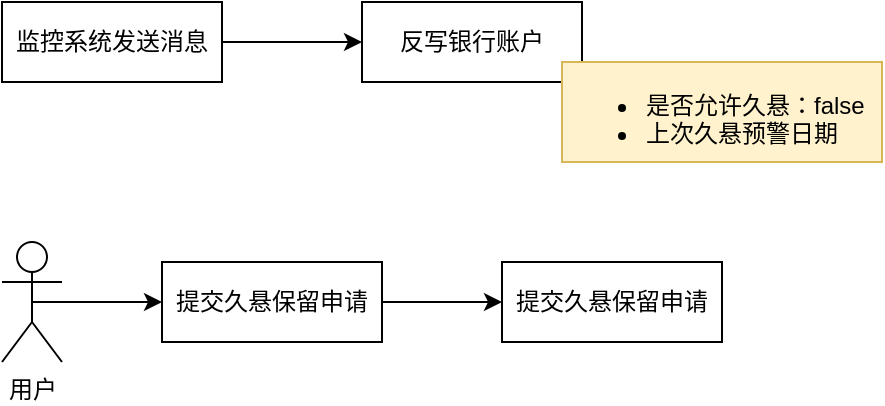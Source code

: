 <mxfile version="20.2.7" type="github">
  <diagram id="j-HlEmfjcot27JiB0SU6" name="第 1 页">
    <mxGraphModel dx="1128" dy="597" grid="1" gridSize="10" guides="1" tooltips="1" connect="1" arrows="1" fold="1" page="1" pageScale="1" pageWidth="1200" pageHeight="1600" math="0" shadow="0">
      <root>
        <mxCell id="0" />
        <mxCell id="1" parent="0" />
        <mxCell id="FO3pdwqt9bGEdR7zpiER-3" style="edgeStyle=orthogonalEdgeStyle;rounded=0;orthogonalLoop=1;jettySize=auto;html=1;" edge="1" parent="1" source="FO3pdwqt9bGEdR7zpiER-2">
          <mxGeometry relative="1" as="geometry">
            <mxPoint x="450" y="100" as="targetPoint" />
          </mxGeometry>
        </mxCell>
        <mxCell id="FO3pdwqt9bGEdR7zpiER-2" value="监控系统发送消息" style="rounded=0;whiteSpace=wrap;html=1;" vertex="1" parent="1">
          <mxGeometry x="270" y="80" width="110" height="40" as="geometry" />
        </mxCell>
        <mxCell id="FO3pdwqt9bGEdR7zpiER-4" value="反写银行账户" style="rounded=0;whiteSpace=wrap;html=1;" vertex="1" parent="1">
          <mxGeometry x="450" y="80" width="110" height="40" as="geometry" />
        </mxCell>
        <mxCell id="FO3pdwqt9bGEdR7zpiER-5" value="&lt;ul&gt;&lt;li&gt;&lt;span style=&quot;background-color: initial;&quot;&gt;是否允许久悬：false&lt;/span&gt;&lt;br&gt;&lt;/li&gt;&lt;li&gt;上次久悬预警日期&lt;/li&gt;&lt;/ul&gt;" style="text;html=1;whiteSpace=wrap;verticalAlign=middle;overflow=hidden;rounded=0;imageAspect=1;absoluteArcSize=0;noLabel=0;fillColor=#fff2cc;strokeColor=#d6b656;" vertex="1" parent="1">
          <mxGeometry x="550" y="110" width="160" height="50" as="geometry" />
        </mxCell>
        <mxCell id="FO3pdwqt9bGEdR7zpiER-8" style="edgeStyle=orthogonalEdgeStyle;rounded=0;orthogonalLoop=1;jettySize=auto;html=1;exitX=0.5;exitY=0.5;exitDx=0;exitDy=0;exitPerimeter=0;" edge="1" parent="1" source="FO3pdwqt9bGEdR7zpiER-7" target="FO3pdwqt9bGEdR7zpiER-9">
          <mxGeometry relative="1" as="geometry">
            <mxPoint x="450" y="230" as="targetPoint" />
            <Array as="points" />
          </mxGeometry>
        </mxCell>
        <mxCell id="FO3pdwqt9bGEdR7zpiER-7" value="用户" style="shape=umlActor;verticalLabelPosition=bottom;verticalAlign=top;html=1;outlineConnect=0;rounded=0;fillColor=none;" vertex="1" parent="1">
          <mxGeometry x="270" y="200" width="30" height="60" as="geometry" />
        </mxCell>
        <mxCell id="FO3pdwqt9bGEdR7zpiER-10" style="edgeStyle=orthogonalEdgeStyle;rounded=0;orthogonalLoop=1;jettySize=auto;html=1;" edge="1" parent="1" source="FO3pdwqt9bGEdR7zpiER-9" target="FO3pdwqt9bGEdR7zpiER-11">
          <mxGeometry relative="1" as="geometry">
            <mxPoint x="590" y="230.0" as="targetPoint" />
          </mxGeometry>
        </mxCell>
        <mxCell id="FO3pdwqt9bGEdR7zpiER-9" value="提交久悬保留申请" style="rounded=0;whiteSpace=wrap;html=1;" vertex="1" parent="1">
          <mxGeometry x="350" y="210" width="110" height="40" as="geometry" />
        </mxCell>
        <mxCell id="FO3pdwqt9bGEdR7zpiER-11" value="提交久悬保留申请" style="rounded=0;whiteSpace=wrap;html=1;" vertex="1" parent="1">
          <mxGeometry x="520" y="210" width="110" height="40" as="geometry" />
        </mxCell>
      </root>
    </mxGraphModel>
  </diagram>
</mxfile>
